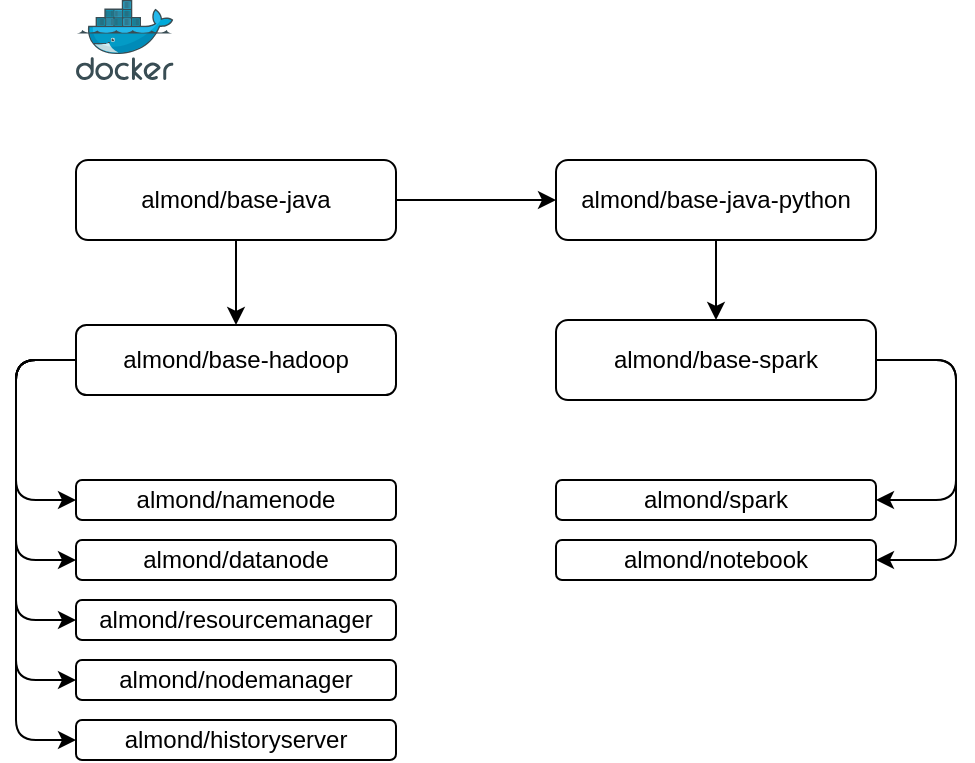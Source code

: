 <mxfile>
    <diagram id="EyghVl4D9GErgsqCLy01" name="Page-1">
        <mxGraphModel dx="582" dy="609" grid="1" gridSize="10" guides="1" tooltips="1" connect="1" arrows="1" fold="1" page="1" pageScale="1" pageWidth="850" pageHeight="1100" math="0" shadow="0">
            <root>
                <mxCell id="0"/>
                <mxCell id="1" parent="0"/>
                <mxCell id="2" value="" style="sketch=0;aspect=fixed;html=1;points=[];align=center;image;fontSize=12;image=img/lib/mscae/Docker.svg;" vertex="1" parent="1">
                    <mxGeometry x="80" y="120" width="48.78" height="40" as="geometry"/>
                </mxCell>
                <mxCell id="5" style="edgeStyle=none;html=1;entryX=0;entryY=0.5;entryDx=0;entryDy=0;exitX=1;exitY=0.5;exitDx=0;exitDy=0;" edge="1" parent="1" source="3" target="4">
                    <mxGeometry relative="1" as="geometry">
                        <mxPoint x="240" y="220" as="sourcePoint"/>
                    </mxGeometry>
                </mxCell>
                <mxCell id="8" style="edgeStyle=none;html=1;" edge="1" parent="1" source="3" target="6">
                    <mxGeometry relative="1" as="geometry"/>
                </mxCell>
                <mxCell id="3" value="almond/base-java" style="rounded=1;whiteSpace=wrap;html=1;" vertex="1" parent="1">
                    <mxGeometry x="80" y="200" width="160" height="40" as="geometry"/>
                </mxCell>
                <mxCell id="10" style="edgeStyle=none;html=1;" edge="1" parent="1" source="4" target="9">
                    <mxGeometry relative="1" as="geometry"/>
                </mxCell>
                <mxCell id="4" value="almond/base-java-python" style="rounded=1;whiteSpace=wrap;html=1;" vertex="1" parent="1">
                    <mxGeometry x="320" y="200" width="160" height="40" as="geometry"/>
                </mxCell>
                <mxCell id="23" style="edgeStyle=none;html=1;entryX=0;entryY=0.5;entryDx=0;entryDy=0;exitX=0;exitY=0.5;exitDx=0;exitDy=0;" edge="1" parent="1" source="6" target="15">
                    <mxGeometry relative="1" as="geometry">
                        <Array as="points">
                            <mxPoint x="50" y="300"/>
                            <mxPoint x="50" y="370"/>
                        </Array>
                    </mxGeometry>
                </mxCell>
                <mxCell id="24" style="edgeStyle=none;html=1;entryX=0;entryY=0.5;entryDx=0;entryDy=0;exitX=0;exitY=0.5;exitDx=0;exitDy=0;" edge="1" parent="1" source="6" target="16">
                    <mxGeometry relative="1" as="geometry">
                        <Array as="points">
                            <mxPoint x="50" y="300"/>
                            <mxPoint x="50" y="400"/>
                        </Array>
                    </mxGeometry>
                </mxCell>
                <mxCell id="25" style="edgeStyle=none;html=1;entryX=0;entryY=0.5;entryDx=0;entryDy=0;exitX=0;exitY=0.5;exitDx=0;exitDy=0;" edge="1" parent="1" source="6" target="18">
                    <mxGeometry relative="1" as="geometry">
                        <Array as="points">
                            <mxPoint x="50" y="300"/>
                            <mxPoint x="50" y="430"/>
                        </Array>
                    </mxGeometry>
                </mxCell>
                <mxCell id="26" style="edgeStyle=none;html=1;exitX=0;exitY=0.5;exitDx=0;exitDy=0;entryX=0;entryY=0.5;entryDx=0;entryDy=0;" edge="1" parent="1" source="6" target="21">
                    <mxGeometry relative="1" as="geometry">
                        <mxPoint x="80" y="460" as="targetPoint"/>
                        <Array as="points">
                            <mxPoint x="50" y="300"/>
                            <mxPoint x="50" y="460"/>
                        </Array>
                    </mxGeometry>
                </mxCell>
                <mxCell id="27" style="edgeStyle=none;html=1;entryX=0;entryY=0.5;entryDx=0;entryDy=0;exitX=0;exitY=0.5;exitDx=0;exitDy=0;" edge="1" parent="1" source="6" target="22">
                    <mxGeometry relative="1" as="geometry">
                        <Array as="points">
                            <mxPoint x="50" y="300"/>
                            <mxPoint x="50" y="490"/>
                        </Array>
                    </mxGeometry>
                </mxCell>
                <mxCell id="6" value="almond/base-hadoop" style="rounded=1;whiteSpace=wrap;html=1;" vertex="1" parent="1">
                    <mxGeometry x="80" y="282.5" width="160" height="35" as="geometry"/>
                </mxCell>
                <mxCell id="12" style="edgeStyle=none;html=1;entryX=1;entryY=0.5;entryDx=0;entryDy=0;exitX=1;exitY=0.5;exitDx=0;exitDy=0;" edge="1" parent="1" source="9" target="11">
                    <mxGeometry relative="1" as="geometry">
                        <Array as="points">
                            <mxPoint x="520" y="300"/>
                            <mxPoint x="520" y="370"/>
                        </Array>
                    </mxGeometry>
                </mxCell>
                <mxCell id="14" style="edgeStyle=none;html=1;entryX=1;entryY=0.5;entryDx=0;entryDy=0;" edge="1" parent="1" source="9" target="13">
                    <mxGeometry relative="1" as="geometry">
                        <Array as="points">
                            <mxPoint x="520" y="300"/>
                            <mxPoint x="520" y="400"/>
                        </Array>
                    </mxGeometry>
                </mxCell>
                <mxCell id="9" value="almond/base-spark" style="rounded=1;whiteSpace=wrap;html=1;" vertex="1" parent="1">
                    <mxGeometry x="320" y="280" width="160" height="40" as="geometry"/>
                </mxCell>
                <mxCell id="11" value="almond/spark" style="rounded=1;whiteSpace=wrap;html=1;" vertex="1" parent="1">
                    <mxGeometry x="320" y="360" width="160" height="20" as="geometry"/>
                </mxCell>
                <mxCell id="13" value="almond/notebook" style="rounded=1;whiteSpace=wrap;html=1;" vertex="1" parent="1">
                    <mxGeometry x="320" y="390" width="160" height="20" as="geometry"/>
                </mxCell>
                <mxCell id="15" value="almond/namenode" style="rounded=1;whiteSpace=wrap;html=1;" vertex="1" parent="1">
                    <mxGeometry x="80" y="360" width="160" height="20" as="geometry"/>
                </mxCell>
                <mxCell id="16" value="almond/datanode" style="rounded=1;whiteSpace=wrap;html=1;" vertex="1" parent="1">
                    <mxGeometry x="80" y="390" width="160" height="20" as="geometry"/>
                </mxCell>
                <mxCell id="18" value="almond/resourcemanager" style="rounded=1;whiteSpace=wrap;html=1;" vertex="1" parent="1">
                    <mxGeometry x="80" y="420" width="160" height="20" as="geometry"/>
                </mxCell>
                <mxCell id="21" value="almond/nodemanager" style="rounded=1;whiteSpace=wrap;html=1;" vertex="1" parent="1">
                    <mxGeometry x="80" y="450" width="160" height="20" as="geometry"/>
                </mxCell>
                <mxCell id="22" value="almond/historyserver" style="rounded=1;whiteSpace=wrap;html=1;" vertex="1" parent="1">
                    <mxGeometry x="80" y="480" width="160" height="20" as="geometry"/>
                </mxCell>
            </root>
        </mxGraphModel>
    </diagram>
</mxfile>